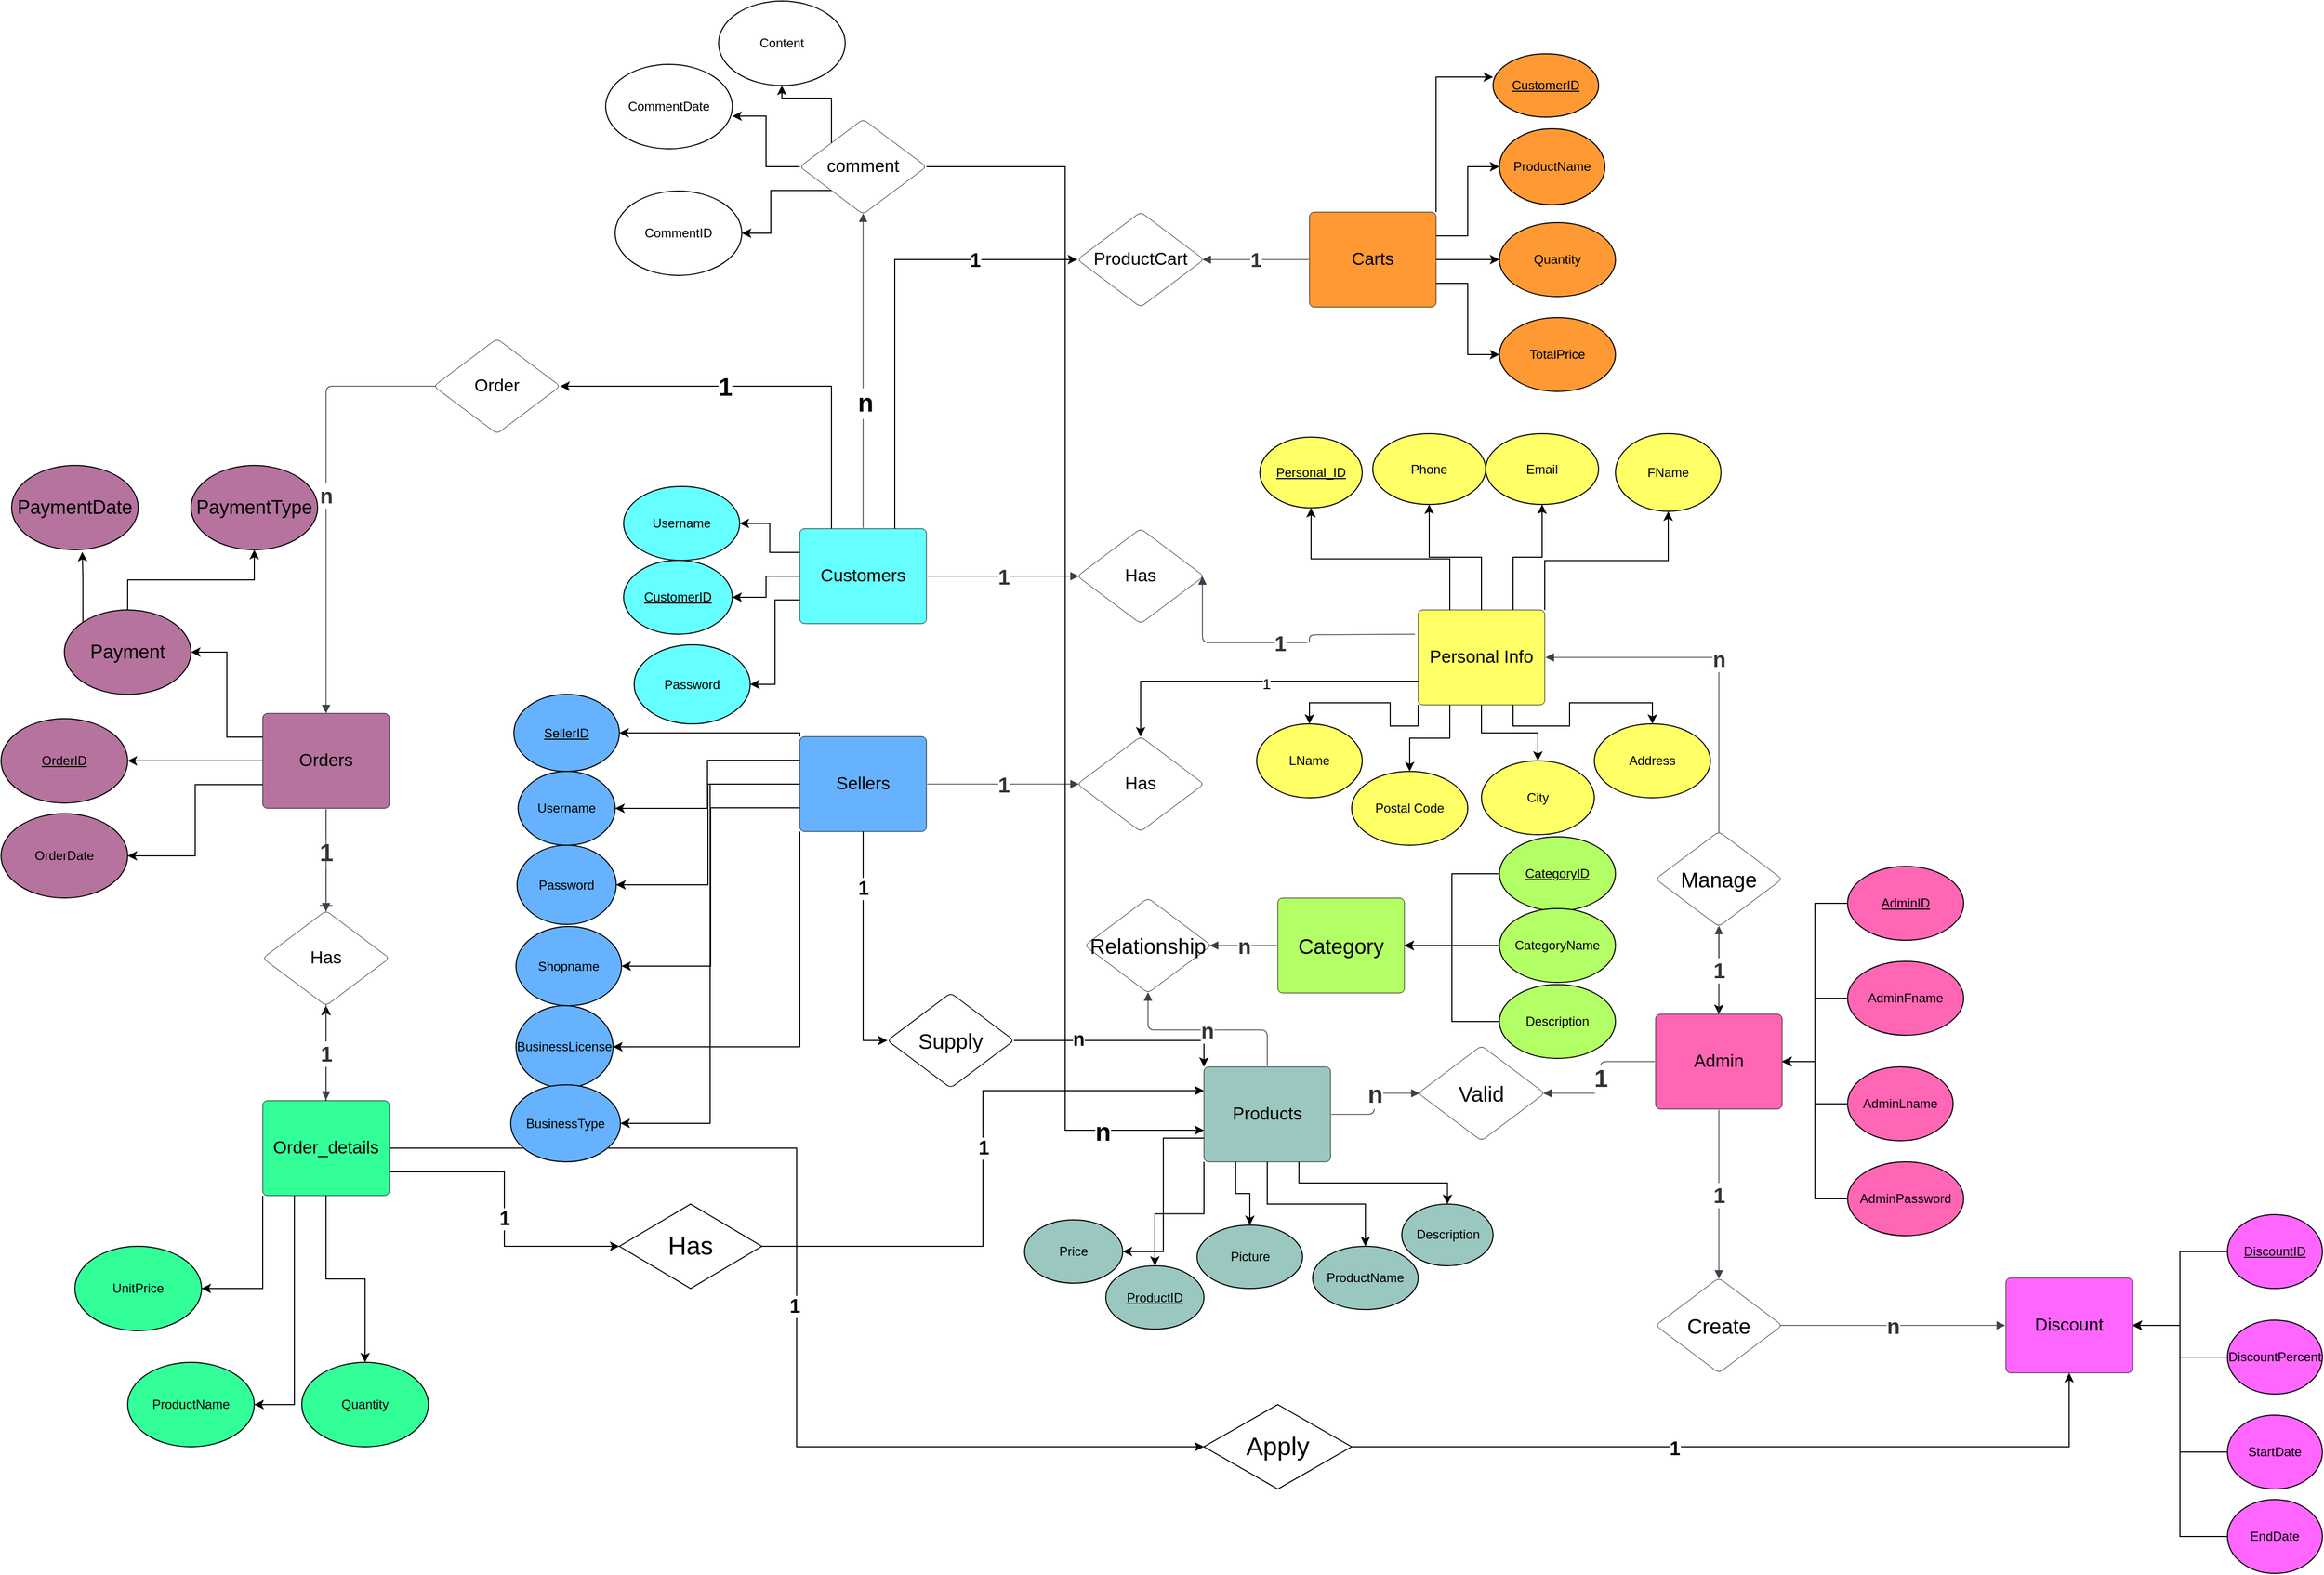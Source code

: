 <mxfile version="24.4.2" type="github">
  <diagram id="R2lEEEUBdFMjLlhIrx00" name="Page-1">
    <mxGraphModel dx="4370" dy="2972" grid="1" gridSize="10" guides="1" tooltips="1" connect="1" arrows="1" fold="1" page="1" pageScale="1" pageWidth="850" pageHeight="1100" math="0" shadow="0" extFonts="Permanent Marker^https://fonts.googleapis.com/css?family=Permanent+Marker">
      <root>
        <mxCell id="0" />
        <mxCell id="1" parent="0" />
        <mxCell id="Ew3ISGZHmtncqB4_4hlP-10" style="edgeStyle=orthogonalEdgeStyle;rounded=0;orthogonalLoop=1;jettySize=auto;html=1;exitX=0;exitY=0.25;exitDx=0;exitDy=0;entryX=1;entryY=0.5;entryDx=0;entryDy=0;fillColor=#66FFFF;" parent="1" source="eV3RhDoACjASwN6lXlzt-3" target="Ew3ISGZHmtncqB4_4hlP-4" edge="1">
          <mxGeometry relative="1" as="geometry" />
        </mxCell>
        <mxCell id="Ew3ISGZHmtncqB4_4hlP-11" style="edgeStyle=orthogonalEdgeStyle;rounded=0;orthogonalLoop=1;jettySize=auto;html=1;exitX=0;exitY=0.5;exitDx=0;exitDy=0;entryX=1;entryY=0.5;entryDx=0;entryDy=0;fillColor=#66FFFF;" parent="1" source="eV3RhDoACjASwN6lXlzt-3" target="Ew3ISGZHmtncqB4_4hlP-1" edge="1">
          <mxGeometry relative="1" as="geometry" />
        </mxCell>
        <mxCell id="Ew3ISGZHmtncqB4_4hlP-12" style="edgeStyle=orthogonalEdgeStyle;rounded=0;orthogonalLoop=1;jettySize=auto;html=1;exitX=0;exitY=0.75;exitDx=0;exitDy=0;entryX=1;entryY=0.5;entryDx=0;entryDy=0;fillColor=#66FFFF;" parent="1" source="eV3RhDoACjASwN6lXlzt-3" target="Ew3ISGZHmtncqB4_4hlP-5" edge="1">
          <mxGeometry relative="1" as="geometry" />
        </mxCell>
        <mxCell id="MG0eSca9hp437T0Xjx-o-3" style="edgeStyle=orthogonalEdgeStyle;rounded=0;orthogonalLoop=1;jettySize=auto;html=1;exitX=0.75;exitY=0;exitDx=0;exitDy=0;entryX=0;entryY=0.5;entryDx=0;entryDy=0;" edge="1" parent="1" source="eV3RhDoACjASwN6lXlzt-3" target="eV3RhDoACjASwN6lXlzt-23">
          <mxGeometry relative="1" as="geometry" />
        </mxCell>
        <mxCell id="MG0eSca9hp437T0Xjx-o-26" value="&lt;font style=&quot;font-size: 18px;&quot;&gt;&lt;b&gt;1&lt;/b&gt;&lt;/font&gt;" style="edgeLabel;html=1;align=center;verticalAlign=middle;resizable=0;points=[];" vertex="1" connectable="0" parent="MG0eSca9hp437T0Xjx-o-3">
          <mxGeometry x="0.544" y="-1" relative="1" as="geometry">
            <mxPoint as="offset" />
          </mxGeometry>
        </mxCell>
        <mxCell id="MG0eSca9hp437T0Xjx-o-37" style="edgeStyle=orthogonalEdgeStyle;rounded=0;orthogonalLoop=1;jettySize=auto;html=1;exitX=0.25;exitY=0;exitDx=0;exitDy=0;entryX=1;entryY=0.5;entryDx=0;entryDy=0;" edge="1" parent="1" source="eV3RhDoACjASwN6lXlzt-3" target="eV3RhDoACjASwN6lXlzt-30">
          <mxGeometry relative="1" as="geometry" />
        </mxCell>
        <mxCell id="MG0eSca9hp437T0Xjx-o-38" value="&lt;font style=&quot;font-size: 24px;&quot;&gt;&lt;b&gt;1&lt;/b&gt;&lt;/font&gt;" style="edgeLabel;html=1;align=center;verticalAlign=middle;resizable=0;points=[];" vertex="1" connectable="0" parent="MG0eSca9hp437T0Xjx-o-37">
          <mxGeometry x="0.204" y="1" relative="1" as="geometry">
            <mxPoint as="offset" />
          </mxGeometry>
        </mxCell>
        <mxCell id="eV3RhDoACjASwN6lXlzt-3" value="Customers" style="html=1;overflow=block;blockSpacing=1;whiteSpace=wrap;fontSize=16.7;spacing=9;rounded=1;absoluteArcSize=1;arcSize=9;strokeWidth=NaN;lucidId=O1Wx00iIs8_n;fillColor=#66FFFF;" parent="1" vertex="1">
          <mxGeometry x="-73" y="-100" width="120" height="90" as="geometry" />
        </mxCell>
        <mxCell id="oNS-cugH-SvngT2qNodD-30" style="edgeStyle=orthogonalEdgeStyle;rounded=0;orthogonalLoop=1;jettySize=auto;html=1;exitX=0;exitY=1;exitDx=0;exitDy=0;fillColor=#9AC7BF;" parent="1" source="eV3RhDoACjASwN6lXlzt-4" target="oNS-cugH-SvngT2qNodD-22" edge="1">
          <mxGeometry relative="1" as="geometry" />
        </mxCell>
        <mxCell id="oNS-cugH-SvngT2qNodD-31" style="edgeStyle=orthogonalEdgeStyle;rounded=0;orthogonalLoop=1;jettySize=auto;html=1;exitX=0.25;exitY=1;exitDx=0;exitDy=0;entryX=0.5;entryY=0;entryDx=0;entryDy=0;fillColor=#9AC7BF;" parent="1" source="eV3RhDoACjASwN6lXlzt-4" target="oNS-cugH-SvngT2qNodD-25" edge="1">
          <mxGeometry relative="1" as="geometry" />
        </mxCell>
        <mxCell id="oNS-cugH-SvngT2qNodD-33" style="edgeStyle=orthogonalEdgeStyle;rounded=0;orthogonalLoop=1;jettySize=auto;html=1;exitX=0.75;exitY=1;exitDx=0;exitDy=0;entryX=0.5;entryY=0;entryDx=0;entryDy=0;fillColor=#9AC7BF;" parent="1" source="eV3RhDoACjASwN6lXlzt-4" target="oNS-cugH-SvngT2qNodD-26" edge="1">
          <mxGeometry relative="1" as="geometry" />
        </mxCell>
        <mxCell id="oNS-cugH-SvngT2qNodD-35" style="edgeStyle=orthogonalEdgeStyle;rounded=0;orthogonalLoop=1;jettySize=auto;html=1;exitX=0.5;exitY=1;exitDx=0;exitDy=0;entryX=0.5;entryY=0;entryDx=0;entryDy=0;fillColor=#9AC7BF;" parent="1" source="eV3RhDoACjASwN6lXlzt-4" target="oNS-cugH-SvngT2qNodD-23" edge="1">
          <mxGeometry relative="1" as="geometry" />
        </mxCell>
        <mxCell id="oNS-cugH-SvngT2qNodD-38" style="edgeStyle=orthogonalEdgeStyle;rounded=0;orthogonalLoop=1;jettySize=auto;html=1;exitX=0;exitY=0.75;exitDx=0;exitDy=0;entryX=1;entryY=0.5;entryDx=0;entryDy=0;fillColor=#FFFFFF;" parent="1" source="eV3RhDoACjASwN6lXlzt-4" target="oNS-cugH-SvngT2qNodD-24" edge="1">
          <mxGeometry relative="1" as="geometry" />
        </mxCell>
        <mxCell id="eV3RhDoACjASwN6lXlzt-4" value="Products" style="html=1;overflow=block;blockSpacing=1;whiteSpace=wrap;fontSize=16.7;spacing=9;rounded=1;absoluteArcSize=1;arcSize=9;strokeWidth=NaN;lucidId=O1WxCh8SRQc-;fillColor=#9AC7BF;" parent="1" vertex="1">
          <mxGeometry x="310" y="410" width="120" height="90" as="geometry" />
        </mxCell>
        <mxCell id="sdWxecbIoMMPNqyhhqgh-22" style="edgeStyle=orthogonalEdgeStyle;rounded=0;orthogonalLoop=1;jettySize=auto;html=1;exitX=0;exitY=0.5;exitDx=0;exitDy=0;entryX=1;entryY=0.5;entryDx=0;entryDy=0;fillColor=#B5739D;" parent="1" source="eV3RhDoACjASwN6lXlzt-5" target="sdWxecbIoMMPNqyhhqgh-13" edge="1">
          <mxGeometry relative="1" as="geometry" />
        </mxCell>
        <mxCell id="MG0eSca9hp437T0Xjx-o-30" style="edgeStyle=orthogonalEdgeStyle;rounded=0;orthogonalLoop=1;jettySize=auto;html=1;exitX=0;exitY=0.25;exitDx=0;exitDy=0;entryX=1;entryY=0.5;entryDx=0;entryDy=0;" edge="1" parent="1" source="eV3RhDoACjASwN6lXlzt-5" target="MG0eSca9hp437T0Xjx-o-29">
          <mxGeometry relative="1" as="geometry" />
        </mxCell>
        <mxCell id="MG0eSca9hp437T0Xjx-o-31" style="edgeStyle=orthogonalEdgeStyle;rounded=0;orthogonalLoop=1;jettySize=auto;html=1;exitX=0;exitY=0.75;exitDx=0;exitDy=0;entryX=1;entryY=0.5;entryDx=0;entryDy=0;" edge="1" parent="1" source="eV3RhDoACjASwN6lXlzt-5" target="sdWxecbIoMMPNqyhhqgh-16">
          <mxGeometry relative="1" as="geometry" />
        </mxCell>
        <mxCell id="eV3RhDoACjASwN6lXlzt-5" value="Orders" style="html=1;overflow=block;blockSpacing=1;whiteSpace=wrap;fontSize=16.7;spacing=9;rounded=1;absoluteArcSize=1;arcSize=9;strokeWidth=NaN;lucidId=O1WxsksWZlcZ;fillColor=#B5739D;" parent="1" vertex="1">
          <mxGeometry x="-582" y="75" width="120" height="90" as="geometry" />
        </mxCell>
        <mxCell id="7wPqyoWWFyx9RwUsR-dm-4" style="edgeStyle=orthogonalEdgeStyle;rounded=0;orthogonalLoop=1;jettySize=auto;html=1;exitX=1;exitY=0.25;exitDx=0;exitDy=0;entryX=0;entryY=0.5;entryDx=0;entryDy=0;fillColor=#FF9933;" parent="1" source="eV3RhDoACjASwN6lXlzt-6" target="7wPqyoWWFyx9RwUsR-dm-1" edge="1">
          <mxGeometry relative="1" as="geometry" />
        </mxCell>
        <mxCell id="7wPqyoWWFyx9RwUsR-dm-5" style="edgeStyle=orthogonalEdgeStyle;rounded=0;orthogonalLoop=1;jettySize=auto;html=1;exitX=1;exitY=0.5;exitDx=0;exitDy=0;entryX=0;entryY=0.5;entryDx=0;entryDy=0;fillColor=#FF9933;" parent="1" source="eV3RhDoACjASwN6lXlzt-6" target="7wPqyoWWFyx9RwUsR-dm-2" edge="1">
          <mxGeometry relative="1" as="geometry" />
        </mxCell>
        <mxCell id="7wPqyoWWFyx9RwUsR-dm-6" style="edgeStyle=orthogonalEdgeStyle;rounded=0;orthogonalLoop=1;jettySize=auto;html=1;exitX=1;exitY=0.75;exitDx=0;exitDy=0;entryX=0;entryY=0.5;entryDx=0;entryDy=0;fillColor=#FF9933;" parent="1" source="eV3RhDoACjASwN6lXlzt-6" target="7wPqyoWWFyx9RwUsR-dm-3" edge="1">
          <mxGeometry relative="1" as="geometry" />
        </mxCell>
        <mxCell id="eV3RhDoACjASwN6lXlzt-6" value="Carts" style="html=1;overflow=block;blockSpacing=1;whiteSpace=wrap;fontSize=16.7;spacing=9;rounded=1;absoluteArcSize=1;arcSize=9;strokeWidth=NaN;lucidId=O1WxNh_-pPMl;fillColor=#FF9933;" parent="1" vertex="1">
          <mxGeometry x="410" y="-400" width="120" height="90" as="geometry" />
        </mxCell>
        <mxCell id="eV3RhDoACjASwN6lXlzt-7" value="Admin" style="html=1;overflow=block;blockSpacing=1;whiteSpace=wrap;fontSize=16.7;spacing=9;rounded=1;absoluteArcSize=1;arcSize=9;strokeWidth=NaN;lucidId=O1WxjDPdvXiL;fillColor=#FF66B3;" parent="1" vertex="1">
          <mxGeometry x="738" y="360" width="120" height="90" as="geometry" />
        </mxCell>
        <mxCell id="sdWxecbIoMMPNqyhhqgh-7" style="edgeStyle=orthogonalEdgeStyle;rounded=0;orthogonalLoop=1;jettySize=auto;html=1;exitX=0;exitY=0;exitDx=0;exitDy=0;entryX=1;entryY=0.5;entryDx=0;entryDy=0;fillColor=#FFFFFF;" parent="1" source="eV3RhDoACjASwN6lXlzt-8" target="sdWxecbIoMMPNqyhhqgh-1" edge="1">
          <mxGeometry relative="1" as="geometry">
            <Array as="points">
              <mxPoint x="-73" y="94" />
            </Array>
          </mxGeometry>
        </mxCell>
        <mxCell id="sdWxecbIoMMPNqyhhqgh-8" style="edgeStyle=orthogonalEdgeStyle;rounded=0;orthogonalLoop=1;jettySize=auto;html=1;exitX=0;exitY=0.25;exitDx=0;exitDy=0;entryX=1;entryY=0.5;entryDx=0;entryDy=0;fillColor=#FFFFFF;" parent="1" source="eV3RhDoACjASwN6lXlzt-8" target="sdWxecbIoMMPNqyhhqgh-2" edge="1">
          <mxGeometry relative="1" as="geometry" />
        </mxCell>
        <mxCell id="sdWxecbIoMMPNqyhhqgh-9" style="edgeStyle=orthogonalEdgeStyle;rounded=0;orthogonalLoop=1;jettySize=auto;html=1;exitX=0;exitY=0.5;exitDx=0;exitDy=0;entryX=1;entryY=0.5;entryDx=0;entryDy=0;fillColor=#FFFFFF;" parent="1" source="eV3RhDoACjASwN6lXlzt-8" target="sdWxecbIoMMPNqyhhqgh-3" edge="1">
          <mxGeometry relative="1" as="geometry" />
        </mxCell>
        <mxCell id="sdWxecbIoMMPNqyhhqgh-10" style="edgeStyle=orthogonalEdgeStyle;rounded=0;orthogonalLoop=1;jettySize=auto;html=1;exitX=0;exitY=0.75;exitDx=0;exitDy=0;entryX=1;entryY=0.5;entryDx=0;entryDy=0;fillColor=#FFFFFF;" parent="1" source="eV3RhDoACjASwN6lXlzt-8" target="sdWxecbIoMMPNqyhhqgh-4" edge="1">
          <mxGeometry relative="1" as="geometry" />
        </mxCell>
        <mxCell id="sdWxecbIoMMPNqyhhqgh-11" style="edgeStyle=orthogonalEdgeStyle;rounded=0;orthogonalLoop=1;jettySize=auto;html=1;exitX=0;exitY=1;exitDx=0;exitDy=0;entryX=1;entryY=0.5;entryDx=0;entryDy=0;fillColor=#FFFFFF;" parent="1" source="eV3RhDoACjASwN6lXlzt-8" target="sdWxecbIoMMPNqyhhqgh-5" edge="1">
          <mxGeometry relative="1" as="geometry" />
        </mxCell>
        <mxCell id="sdWxecbIoMMPNqyhhqgh-12" style="edgeStyle=orthogonalEdgeStyle;rounded=0;orthogonalLoop=1;jettySize=auto;html=1;entryX=1;entryY=0.5;entryDx=0;entryDy=0;fillColor=#FFFFFF;" parent="1" source="eV3RhDoACjASwN6lXlzt-8" target="sdWxecbIoMMPNqyhhqgh-6" edge="1">
          <mxGeometry relative="1" as="geometry" />
        </mxCell>
        <mxCell id="MG0eSca9hp437T0Xjx-o-5" style="edgeStyle=orthogonalEdgeStyle;rounded=0;orthogonalLoop=1;jettySize=auto;html=1;exitX=0.5;exitY=1;exitDx=0;exitDy=0;entryX=0;entryY=0.5;entryDx=0;entryDy=0;" edge="1" parent="1" source="eV3RhDoACjASwN6lXlzt-8" target="eV3RhDoACjASwN6lXlzt-45">
          <mxGeometry relative="1" as="geometry" />
        </mxCell>
        <mxCell id="MG0eSca9hp437T0Xjx-o-6" value="&lt;font style=&quot;font-size: 18px;&quot;&gt;&lt;b&gt;1&lt;/b&gt;&lt;/font&gt;" style="edgeLabel;html=1;align=center;verticalAlign=middle;resizable=0;points=[];" vertex="1" connectable="0" parent="MG0eSca9hp437T0Xjx-o-5">
          <mxGeometry x="-0.516" relative="1" as="geometry">
            <mxPoint as="offset" />
          </mxGeometry>
        </mxCell>
        <mxCell id="eV3RhDoACjASwN6lXlzt-8" value="Sellers" style="html=1;overflow=block;blockSpacing=1;whiteSpace=wrap;fontSize=16.7;spacing=9;rounded=1;absoluteArcSize=1;arcSize=9;strokeWidth=NaN;lucidId=O1WxEMNs407I;fillColor=#66B2FF;" parent="1" vertex="1">
          <mxGeometry x="-73" y="97" width="120" height="90" as="geometry" />
        </mxCell>
        <mxCell id="mWximblNaosc78DOpVdS-12" style="edgeStyle=orthogonalEdgeStyle;rounded=0;orthogonalLoop=1;jettySize=auto;html=1;exitX=0.5;exitY=0;exitDx=0;exitDy=0;entryX=0.5;entryY=1;entryDx=0;entryDy=0;fillColor=#FFFF66;" parent="1" source="eV3RhDoACjASwN6lXlzt-10" target="mWximblNaosc78DOpVdS-3" edge="1">
          <mxGeometry relative="1" as="geometry" />
        </mxCell>
        <mxCell id="mWximblNaosc78DOpVdS-14" style="edgeStyle=orthogonalEdgeStyle;rounded=0;orthogonalLoop=1;jettySize=auto;html=1;exitX=0.25;exitY=0;exitDx=0;exitDy=0;entryX=0.5;entryY=1;entryDx=0;entryDy=0;fillColor=#FFFF66;" parent="1" source="eV3RhDoACjASwN6lXlzt-10" target="mWximblNaosc78DOpVdS-2" edge="1">
          <mxGeometry relative="1" as="geometry" />
        </mxCell>
        <mxCell id="mWximblNaosc78DOpVdS-16" style="edgeStyle=orthogonalEdgeStyle;rounded=0;orthogonalLoop=1;jettySize=auto;html=1;exitX=0.75;exitY=0;exitDx=0;exitDy=0;entryX=0.5;entryY=1;entryDx=0;entryDy=0;fillColor=#FFFF66;" parent="1" source="eV3RhDoACjASwN6lXlzt-10" target="mWximblNaosc78DOpVdS-4" edge="1">
          <mxGeometry relative="1" as="geometry" />
        </mxCell>
        <mxCell id="mWximblNaosc78DOpVdS-17" style="edgeStyle=orthogonalEdgeStyle;rounded=0;orthogonalLoop=1;jettySize=auto;html=1;exitX=0.25;exitY=1;exitDx=0;exitDy=0;entryX=0.5;entryY=0;entryDx=0;entryDy=0;fillColor=#FFFF66;" parent="1" source="eV3RhDoACjASwN6lXlzt-10" target="mWximblNaosc78DOpVdS-6" edge="1">
          <mxGeometry relative="1" as="geometry" />
        </mxCell>
        <mxCell id="mWximblNaosc78DOpVdS-18" style="edgeStyle=orthogonalEdgeStyle;rounded=0;orthogonalLoop=1;jettySize=auto;html=1;exitX=0.5;exitY=1;exitDx=0;exitDy=0;entryX=0.5;entryY=0;entryDx=0;entryDy=0;fillColor=#FFFF66;" parent="1" source="eV3RhDoACjASwN6lXlzt-10" target="mWximblNaosc78DOpVdS-7" edge="1">
          <mxGeometry relative="1" as="geometry" />
        </mxCell>
        <mxCell id="mWximblNaosc78DOpVdS-19" style="edgeStyle=orthogonalEdgeStyle;rounded=0;orthogonalLoop=1;jettySize=auto;html=1;exitX=0.75;exitY=1;exitDx=0;exitDy=0;entryX=0.5;entryY=0;entryDx=0;entryDy=0;fillColor=#FFFF66;" parent="1" source="eV3RhDoACjASwN6lXlzt-10" target="mWximblNaosc78DOpVdS-5" edge="1">
          <mxGeometry relative="1" as="geometry" />
        </mxCell>
        <mxCell id="Ew3ISGZHmtncqB4_4hlP-8" style="edgeStyle=orthogonalEdgeStyle;rounded=0;orthogonalLoop=1;jettySize=auto;html=1;exitX=0;exitY=1;exitDx=0;exitDy=0;entryX=0.5;entryY=0;entryDx=0;entryDy=0;fillColor=#FFFF66;" parent="1" source="eV3RhDoACjASwN6lXlzt-10" target="Ew3ISGZHmtncqB4_4hlP-7" edge="1">
          <mxGeometry relative="1" as="geometry" />
        </mxCell>
        <mxCell id="Ew3ISGZHmtncqB4_4hlP-9" style="edgeStyle=orthogonalEdgeStyle;rounded=0;orthogonalLoop=1;jettySize=auto;html=1;exitX=1;exitY=0;exitDx=0;exitDy=0;entryX=0.5;entryY=1;entryDx=0;entryDy=0;fillColor=#FFFF66;" parent="1" source="eV3RhDoACjASwN6lXlzt-10" target="Ew3ISGZHmtncqB4_4hlP-6" edge="1">
          <mxGeometry relative="1" as="geometry" />
        </mxCell>
        <mxCell id="MG0eSca9hp437T0Xjx-o-1" style="edgeStyle=orthogonalEdgeStyle;rounded=0;orthogonalLoop=1;jettySize=auto;html=1;exitX=0;exitY=0.75;exitDx=0;exitDy=0;" edge="1" parent="1" source="eV3RhDoACjASwN6lXlzt-10" target="eV3RhDoACjASwN6lXlzt-20">
          <mxGeometry relative="1" as="geometry" />
        </mxCell>
        <mxCell id="MG0eSca9hp437T0Xjx-o-2" value="&lt;font style=&quot;font-size: 14px;&quot;&gt;1&lt;/font&gt;" style="edgeLabel;html=1;align=center;verticalAlign=middle;resizable=0;points=[];" vertex="1" connectable="0" parent="MG0eSca9hp437T0Xjx-o-1">
          <mxGeometry x="-0.087" y="2" relative="1" as="geometry">
            <mxPoint as="offset" />
          </mxGeometry>
        </mxCell>
        <mxCell id="eV3RhDoACjASwN6lXlzt-10" value="Personal Info" style="html=1;overflow=block;blockSpacing=1;whiteSpace=wrap;fontSize=16.7;spacing=9;rounded=1;absoluteArcSize=1;arcSize=9;strokeWidth=NaN;lucidId=O1Wxrj9NdLNg;fillColor=#FFFF66;" parent="1" vertex="1">
          <mxGeometry x="513" y="-23" width="120" height="90" as="geometry" />
        </mxCell>
        <mxCell id="eV3RhDoACjASwN6lXlzt-13" value="Discount" style="html=1;overflow=block;blockSpacing=1;whiteSpace=wrap;fontSize=16.7;spacing=9;rounded=1;absoluteArcSize=1;arcSize=9;strokeWidth=NaN;lucidId=O1WxFS6N8Owv;fillColor=#FF66FF;" parent="1" vertex="1">
          <mxGeometry x="1070" y="610" width="120" height="90" as="geometry" />
        </mxCell>
        <mxCell id="sdWxecbIoMMPNqyhhqgh-25" value="" style="edgeStyle=orthogonalEdgeStyle;rounded=0;orthogonalLoop=1;jettySize=auto;html=1;fillColor=#FFFFFF;" parent="1" source="eV3RhDoACjASwN6lXlzt-14" target="eV3RhDoACjASwN6lXlzt-33" edge="1">
          <mxGeometry relative="1" as="geometry" />
        </mxCell>
        <mxCell id="sdWxecbIoMMPNqyhhqgh-27" value="" style="edgeStyle=orthogonalEdgeStyle;rounded=0;orthogonalLoop=1;jettySize=auto;html=1;fillColor=#FFFFFF;" parent="1" source="eV3RhDoACjASwN6lXlzt-14" target="eV3RhDoACjASwN6lXlzt-33" edge="1">
          <mxGeometry relative="1" as="geometry" />
        </mxCell>
        <mxCell id="MG0eSca9hp437T0Xjx-o-8" style="edgeStyle=orthogonalEdgeStyle;rounded=0;orthogonalLoop=1;jettySize=auto;html=1;exitX=1;exitY=0.5;exitDx=0;exitDy=0;entryX=0;entryY=0.5;entryDx=0;entryDy=0;" edge="1" parent="1" source="eV3RhDoACjASwN6lXlzt-14" target="MG0eSca9hp437T0Xjx-o-7">
          <mxGeometry relative="1" as="geometry" />
        </mxCell>
        <mxCell id="MG0eSca9hp437T0Xjx-o-12" value="&lt;font style=&quot;font-size: 18px;&quot;&gt;&lt;b&gt;1&lt;/b&gt;&lt;/font&gt;" style="edgeLabel;html=1;align=center;verticalAlign=middle;resizable=0;points=[];" vertex="1" connectable="0" parent="MG0eSca9hp437T0Xjx-o-8">
          <mxGeometry x="0.016" y="-2" relative="1" as="geometry">
            <mxPoint as="offset" />
          </mxGeometry>
        </mxCell>
        <mxCell id="MG0eSca9hp437T0Xjx-o-14" style="edgeStyle=orthogonalEdgeStyle;rounded=0;orthogonalLoop=1;jettySize=auto;html=1;exitX=0;exitY=1;exitDx=0;exitDy=0;entryX=1;entryY=0.5;entryDx=0;entryDy=0;" edge="1" parent="1" source="eV3RhDoACjASwN6lXlzt-14" target="sdWxecbIoMMPNqyhhqgh-19">
          <mxGeometry relative="1" as="geometry" />
        </mxCell>
        <mxCell id="MG0eSca9hp437T0Xjx-o-15" style="edgeStyle=orthogonalEdgeStyle;rounded=0;orthogonalLoop=1;jettySize=auto;html=1;exitX=0.25;exitY=1;exitDx=0;exitDy=0;entryX=1;entryY=0.5;entryDx=0;entryDy=0;" edge="1" parent="1" source="eV3RhDoACjASwN6lXlzt-14" target="sdWxecbIoMMPNqyhhqgh-17">
          <mxGeometry relative="1" as="geometry" />
        </mxCell>
        <mxCell id="MG0eSca9hp437T0Xjx-o-16" style="edgeStyle=orthogonalEdgeStyle;rounded=0;orthogonalLoop=1;jettySize=auto;html=1;exitX=0.5;exitY=1;exitDx=0;exitDy=0;" edge="1" parent="1" source="eV3RhDoACjASwN6lXlzt-14" target="sdWxecbIoMMPNqyhhqgh-18">
          <mxGeometry relative="1" as="geometry" />
        </mxCell>
        <mxCell id="MG0eSca9hp437T0Xjx-o-18" style="edgeStyle=orthogonalEdgeStyle;rounded=0;orthogonalLoop=1;jettySize=auto;html=1;exitX=1;exitY=0.75;exitDx=0;exitDy=0;entryX=0;entryY=0.5;entryDx=0;entryDy=0;" edge="1" parent="1" source="eV3RhDoACjASwN6lXlzt-14" target="MG0eSca9hp437T0Xjx-o-17">
          <mxGeometry relative="1" as="geometry" />
        </mxCell>
        <mxCell id="MG0eSca9hp437T0Xjx-o-25" value="&lt;font style=&quot;font-size: 18px;&quot;&gt;&lt;b&gt;1&lt;/b&gt;&lt;/font&gt;" style="edgeLabel;html=1;align=center;verticalAlign=middle;resizable=0;points=[];" vertex="1" connectable="0" parent="MG0eSca9hp437T0Xjx-o-18">
          <mxGeometry x="0.06" relative="1" as="geometry">
            <mxPoint as="offset" />
          </mxGeometry>
        </mxCell>
        <mxCell id="eV3RhDoACjASwN6lXlzt-14" value="Order_details" style="html=1;overflow=block;blockSpacing=1;whiteSpace=wrap;fontSize=16.7;spacing=9;rounded=1;absoluteArcSize=1;arcSize=9;strokeWidth=NaN;lucidId=O1WxLpfn80ZY;fillColor=#33FF99;" parent="1" vertex="1">
          <mxGeometry x="-582" y="442" width="120" height="90" as="geometry" />
        </mxCell>
        <mxCell id="eV3RhDoACjASwN6lXlzt-15" value="Has" style="html=1;overflow=block;blockSpacing=1;whiteSpace=wrap;rhombus;fontSize=16.7;spacing=3.8;rounded=1;absoluteArcSize=1;arcSize=9;strokeWidth=NaN;lucidId=O1WxJ_b~yZDC;fillColor=#FFFFFF;" parent="1" vertex="1">
          <mxGeometry x="190" y="-100" width="120" height="90" as="geometry" />
        </mxCell>
        <mxCell id="eV3RhDoACjASwN6lXlzt-16" value="" style="html=1;jettySize=18;whiteSpace=wrap;fontSize=13;strokeColor=#3a414a;strokeOpacity=100;strokeWidth=0.8;rounded=1;arcSize=12;edgeStyle=orthogonalEdgeStyle;startArrow=none;endArrow=block;endFill=1;entryX=0.988;entryY=0.5;entryPerimeter=0;lucidId=O1WxjpxRYAW8;fillColor=#FFFFFF;" parent="1" target="eV3RhDoACjASwN6lXlzt-15" edge="1">
          <mxGeometry width="100" height="100" relative="1" as="geometry">
            <Array as="points" />
            <mxPoint x="510" as="sourcePoint" />
          </mxGeometry>
        </mxCell>
        <mxCell id="eV3RhDoACjASwN6lXlzt-17" value="1" style="text;html=1;resizable=0;labelBackgroundColor=default;align=center;verticalAlign=middle;fontStyle=1;fontColor=#333333;fontSize=20;fillColor=#FFFF66;" parent="eV3RhDoACjASwN6lXlzt-16" vertex="1">
          <mxGeometry relative="1" as="geometry" />
        </mxCell>
        <mxCell id="eV3RhDoACjASwN6lXlzt-18" value="" style="html=1;jettySize=18;whiteSpace=wrap;fontSize=13;strokeColor=#3a414a;strokeOpacity=100;strokeWidth=0.8;rounded=1;arcSize=12;edgeStyle=orthogonalEdgeStyle;startArrow=none;endArrow=block;endFill=1;exitX=1.006;exitY=0.5;exitPerimeter=0;entryX=0.012;entryY=0.5;entryPerimeter=0;lucidId=O1Wxjqw-CUH-;fillColor=#FFFFFF;" parent="1" source="eV3RhDoACjASwN6lXlzt-3" target="eV3RhDoACjASwN6lXlzt-15" edge="1">
          <mxGeometry width="100" height="100" relative="1" as="geometry">
            <Array as="points" />
          </mxGeometry>
        </mxCell>
        <mxCell id="eV3RhDoACjASwN6lXlzt-19" value="1" style="text;html=1;resizable=0;labelBackgroundColor=default;align=center;verticalAlign=middle;fontStyle=1;fontColor=#333333;fontSize=20;fillColor=#FFFFFF;" parent="eV3RhDoACjASwN6lXlzt-18" vertex="1">
          <mxGeometry relative="1" as="geometry" />
        </mxCell>
        <mxCell id="eV3RhDoACjASwN6lXlzt-20" value="Has" style="html=1;overflow=block;blockSpacing=1;whiteSpace=wrap;rhombus;fontSize=16.7;spacing=3.8;rounded=1;absoluteArcSize=1;arcSize=9;strokeWidth=NaN;lucidId=O1WxpV8O8To7;fillColor=#FFFFFF;" parent="1" vertex="1">
          <mxGeometry x="190" y="97" width="120" height="90" as="geometry" />
        </mxCell>
        <mxCell id="eV3RhDoACjASwN6lXlzt-21" value="" style="html=1;jettySize=18;whiteSpace=wrap;fontSize=20;fontColor=#333333;fontStyle=1;strokeColor=#3a414a;strokeOpacity=100;strokeWidth=0.8;rounded=1;arcSize=12;edgeStyle=orthogonalEdgeStyle;startArrow=block;startFill=1;endArrow=none;exitX=0.012;exitY=0.5;exitPerimeter=0;entryX=1.006;entryY=0.5;entryPerimeter=0;lucidId=O1Wx4GPd4xas;fillColor=#FFFFFF;" parent="1" source="eV3RhDoACjASwN6lXlzt-20" target="eV3RhDoACjASwN6lXlzt-8" edge="1">
          <mxGeometry width="100" height="100" relative="1" as="geometry">
            <Array as="points" />
          </mxGeometry>
        </mxCell>
        <mxCell id="eV3RhDoACjASwN6lXlzt-22" value="1" style="text;html=1;resizable=0;labelBackgroundColor=default;align=center;verticalAlign=middle;fontStyle=1;fontColor=#333333;fontSize=20;fillColor=#FFFFFF;" parent="eV3RhDoACjASwN6lXlzt-21" vertex="1">
          <mxGeometry relative="1" as="geometry" />
        </mxCell>
        <mxCell id="eV3RhDoACjASwN6lXlzt-23" value="ProductCart" style="html=1;overflow=block;blockSpacing=1;whiteSpace=wrap;rhombus;fontSize=16.7;spacing=3.8;rounded=1;absoluteArcSize=1;arcSize=9;strokeWidth=NaN;lucidId=O1WxP7Re3~5b;fillColor=#FFFFFF;" parent="1" vertex="1">
          <mxGeometry x="190" y="-400" width="120" height="90" as="geometry" />
        </mxCell>
        <mxCell id="eV3RhDoACjASwN6lXlzt-26" value="" style="html=1;jettySize=18;whiteSpace=wrap;fontSize=18.3;fontColor=#333333;fontStyle=1;strokeColor=#3a414a;strokeOpacity=100;strokeWidth=0.8;rounded=1;arcSize=12;edgeStyle=orthogonalEdgeStyle;startArrow=block;startFill=1;endArrow=none;exitX=0.988;exitY=0.5;exitPerimeter=0;entryX=-0.006;entryY=0.5;entryPerimeter=0;lucidId=O1WxR9lD-HbA;fillColor=#FFFFFF;" parent="1" source="eV3RhDoACjASwN6lXlzt-23" target="eV3RhDoACjASwN6lXlzt-6" edge="1">
          <mxGeometry width="100" height="100" relative="1" as="geometry">
            <Array as="points" />
          </mxGeometry>
        </mxCell>
        <mxCell id="eV3RhDoACjASwN6lXlzt-27" value="1" style="text;html=1;resizable=0;labelBackgroundColor=default;align=center;verticalAlign=middle;fontStyle=1;fontColor=#333333;fontSize=18.3;fillColor=#FFFFFF;" parent="eV3RhDoACjASwN6lXlzt-26" vertex="1">
          <mxGeometry relative="1" as="geometry" />
        </mxCell>
        <mxCell id="eV3RhDoACjASwN6lXlzt-30" value="Order" style="html=1;overflow=block;blockSpacing=1;whiteSpace=wrap;rhombus;fontSize=16.7;spacing=3.8;rounded=1;absoluteArcSize=1;arcSize=9;strokeWidth=NaN;lucidId=O1WxnD-HCYzU;fillColor=#FFFFFF;" parent="1" vertex="1">
          <mxGeometry x="-420" y="-280" width="120" height="90" as="geometry" />
        </mxCell>
        <mxCell id="eV3RhDoACjASwN6lXlzt-33" value="Has" style="html=1;overflow=block;blockSpacing=1;whiteSpace=wrap;rhombus;fontSize=16.7;spacing=3.8;rounded=1;absoluteArcSize=1;arcSize=9;strokeWidth=NaN;lucidId=O1WxVKZRYy1b;fillColor=#FFFFFF;" parent="1" vertex="1">
          <mxGeometry x="-582" y="262" width="120" height="90" as="geometry" />
        </mxCell>
        <mxCell id="eV3RhDoACjASwN6lXlzt-34" value="" style="html=1;jettySize=18;whiteSpace=wrap;fontSize=13;strokeColor=#3a414a;strokeOpacity=100;strokeWidth=0.8;rounded=1;arcSize=12;edgeStyle=orthogonalEdgeStyle;startArrow=none;endArrow=block;endFill=1;exitX=0.5;exitY=1.008;exitPerimeter=0;entryX=0.5;entryY=0.008;entryPerimeter=0;lucidId=O1WxKmTZLIMn;fillColor=#FFFFFF;" parent="1" source="eV3RhDoACjASwN6lXlzt-5" target="eV3RhDoACjASwN6lXlzt-33" edge="1">
          <mxGeometry width="100" height="100" relative="1" as="geometry">
            <Array as="points" />
          </mxGeometry>
        </mxCell>
        <mxCell id="eV3RhDoACjASwN6lXlzt-35" value="1" style="text;html=1;resizable=0;labelBackgroundColor=default;align=center;verticalAlign=middle;fontStyle=1;fontColor=#333333;fontSize=23.3;fillColor=#B5739D;" parent="eV3RhDoACjASwN6lXlzt-34" vertex="1">
          <mxGeometry x="-0.157" relative="1" as="geometry" />
        </mxCell>
        <mxCell id="eV3RhDoACjASwN6lXlzt-36" value="" style="html=1;jettySize=18;whiteSpace=wrap;fontSize=13;strokeColor=#3a414a;strokeOpacity=100;strokeWidth=0.8;rounded=1;arcSize=12;edgeStyle=orthogonalEdgeStyle;startArrow=none;endArrow=ERone;endSize=10;exitX=0.5;exitY=1.008;exitPerimeter=0;entryX=0.5;entryY=0.008;entryPerimeter=0;lucidId=O1Wx2KIDSCyf;fillColor=#FFFFFF;" parent="1" source="eV3RhDoACjASwN6lXlzt-5" target="eV3RhDoACjASwN6lXlzt-33" edge="1">
          <mxGeometry width="100" height="100" relative="1" as="geometry">
            <Array as="points" />
          </mxGeometry>
        </mxCell>
        <mxCell id="MG0eSca9hp437T0Xjx-o-42" style="edgeStyle=orthogonalEdgeStyle;rounded=0;orthogonalLoop=1;jettySize=auto;html=1;exitX=0;exitY=0;exitDx=0;exitDy=0;entryX=0.5;entryY=1;entryDx=0;entryDy=0;" edge="1" parent="1" source="eV3RhDoACjASwN6lXlzt-37" target="MG0eSca9hp437T0Xjx-o-40">
          <mxGeometry relative="1" as="geometry" />
        </mxCell>
        <mxCell id="MG0eSca9hp437T0Xjx-o-44" style="edgeStyle=orthogonalEdgeStyle;rounded=0;orthogonalLoop=1;jettySize=auto;html=1;exitX=0;exitY=1;exitDx=0;exitDy=0;entryX=1;entryY=0.5;entryDx=0;entryDy=0;" edge="1" parent="1" source="eV3RhDoACjASwN6lXlzt-37" target="MG0eSca9hp437T0Xjx-o-41">
          <mxGeometry relative="1" as="geometry" />
        </mxCell>
        <mxCell id="eV3RhDoACjASwN6lXlzt-37" value="comment" style="html=1;overflow=block;blockSpacing=1;whiteSpace=wrap;rhombus;fontSize=16.7;spacing=3.8;rounded=1;absoluteArcSize=1;arcSize=9;strokeWidth=NaN;lucidId=O1WxYz_HGPvT;fillColor=#FFFFFF;" parent="1" vertex="1">
          <mxGeometry x="-73" y="-488" width="120" height="90" as="geometry" />
        </mxCell>
        <mxCell id="eV3RhDoACjASwN6lXlzt-38" value="" style="html=1;jettySize=18;whiteSpace=wrap;fontSize=13;strokeColor=#3a414a;strokeOpacity=100;strokeWidth=0.8;rounded=1;arcSize=12;edgeStyle=orthogonalEdgeStyle;startArrow=none;endArrow=block;endFill=1;exitX=0.5;exitY=-0.008;exitPerimeter=0;entryX=0.5;entryY=0.992;entryPerimeter=0;lucidId=O1Wx31T4gvih;fillColor=#FFFFFF;" parent="1" source="eV3RhDoACjASwN6lXlzt-3" target="eV3RhDoACjASwN6lXlzt-37" edge="1">
          <mxGeometry width="100" height="100" relative="1" as="geometry">
            <Array as="points" />
          </mxGeometry>
        </mxCell>
        <mxCell id="MG0eSca9hp437T0Xjx-o-46" value="&lt;font style=&quot;font-size: 24px;&quot;&gt;&lt;b&gt;n&lt;/b&gt;&lt;/font&gt;" style="edgeLabel;html=1;align=center;verticalAlign=middle;resizable=0;points=[];" vertex="1" connectable="0" parent="eV3RhDoACjASwN6lXlzt-38">
          <mxGeometry x="-0.2" y="-2" relative="1" as="geometry">
            <mxPoint as="offset" />
          </mxGeometry>
        </mxCell>
        <mxCell id="eV3RhDoACjASwN6lXlzt-42" value="Valid" style="html=1;overflow=block;blockSpacing=1;whiteSpace=wrap;rhombus;fontSize=20;spacing=3.8;rounded=1;absoluteArcSize=1;arcSize=9;strokeWidth=NaN;lucidId=O1WxSDfNICZ2;fillColor=#FFFFFF;" parent="1" vertex="1">
          <mxGeometry x="513" y="390" width="120" height="90" as="geometry" />
        </mxCell>
        <mxCell id="eV3RhDoACjASwN6lXlzt-43" value="" style="html=1;jettySize=18;whiteSpace=wrap;fontSize=13;strokeColor=#3a414a;strokeOpacity=100;strokeWidth=0.8;rounded=1;arcSize=12;edgeStyle=orthogonalEdgeStyle;startArrow=none;endArrow=block;endFill=1;exitX=-0.006;exitY=0.5;exitPerimeter=0;entryX=0.988;entryY=0.5;entryPerimeter=0;lucidId=O1WxshTrxIyv;fillColor=#FFFFFF;" parent="1" source="eV3RhDoACjASwN6lXlzt-7" target="eV3RhDoACjASwN6lXlzt-42" edge="1">
          <mxGeometry width="100" height="100" relative="1" as="geometry">
            <Array as="points" />
          </mxGeometry>
        </mxCell>
        <mxCell id="eV3RhDoACjASwN6lXlzt-44" value="1" style="text;html=1;resizable=0;labelBackgroundColor=default;align=center;verticalAlign=middle;fontStyle=1;fontColor=#333333;fontSize=23.3;fillColor=#FFFFFF;" parent="eV3RhDoACjASwN6lXlzt-43" vertex="1">
          <mxGeometry relative="1" as="geometry" />
        </mxCell>
        <mxCell id="MG0eSca9hp437T0Xjx-o-10" style="edgeStyle=orthogonalEdgeStyle;rounded=0;orthogonalLoop=1;jettySize=auto;html=1;exitX=1;exitY=0.5;exitDx=0;exitDy=0;entryX=0;entryY=0;entryDx=0;entryDy=0;" edge="1" parent="1" source="eV3RhDoACjASwN6lXlzt-45" target="eV3RhDoACjASwN6lXlzt-4">
          <mxGeometry relative="1" as="geometry" />
        </mxCell>
        <mxCell id="MG0eSca9hp437T0Xjx-o-11" value="&lt;font style=&quot;font-size: 18px;&quot;&gt;&lt;b&gt;n&lt;/b&gt;&lt;/font&gt;" style="edgeLabel;html=1;align=center;verticalAlign=middle;resizable=0;points=[];" vertex="1" connectable="0" parent="MG0eSca9hp437T0Xjx-o-10">
          <mxGeometry x="-0.34" y="2" relative="1" as="geometry">
            <mxPoint x="-7" y="1" as="offset" />
          </mxGeometry>
        </mxCell>
        <mxCell id="eV3RhDoACjASwN6lXlzt-45" value="Supply" style="html=1;overflow=block;blockSpacing=1;whiteSpace=wrap;rhombus;fontSize=20;spacing=3.8;rounded=1;absoluteArcSize=1;arcSize=9;strokeWidth=0.8;lucidId=O1WxcLbN-MQm;fillColor=#FFFFFF;" parent="1" vertex="1">
          <mxGeometry x="10" y="340" width="120" height="90" as="geometry" />
        </mxCell>
        <mxCell id="eV3RhDoACjASwN6lXlzt-47" value="" style="html=1;jettySize=18;whiteSpace=wrap;fontSize=13;strokeColor=#3a414a;strokeOpacity=100;strokeWidth=0.8;rounded=1;arcSize=12;edgeStyle=orthogonalEdgeStyle;startArrow=block;startFill=1;endArrow=none;exitX=0.012;exitY=0.5;exitPerimeter=0;entryX=1.006;entryY=0.5;entryPerimeter=0;lucidId=O1WxI~09TUfG;fillColor=#FFFFFF;" parent="1" source="eV3RhDoACjASwN6lXlzt-42" target="eV3RhDoACjASwN6lXlzt-4" edge="1">
          <mxGeometry width="100" height="100" relative="1" as="geometry">
            <Array as="points" />
          </mxGeometry>
        </mxCell>
        <mxCell id="eV3RhDoACjASwN6lXlzt-48" value="n" style="text;html=1;resizable=0;labelBackgroundColor=default;align=center;verticalAlign=middle;fontStyle=1;fontColor=#333333;fontSize=23.3;fillColor=#FFFFFF;" parent="eV3RhDoACjASwN6lXlzt-47" vertex="1">
          <mxGeometry x="-0.157" relative="1" as="geometry" />
        </mxCell>
        <mxCell id="eV3RhDoACjASwN6lXlzt-57" value="Create" style="html=1;overflow=block;blockSpacing=1;whiteSpace=wrap;rhombus;fontSize=20;spacing=3.8;rounded=1;absoluteArcSize=1;arcSize=9;strokeWidth=NaN;lucidId=O1WxJ-2_Sfa7;fillColor=#FFFFFF;" parent="1" vertex="1">
          <mxGeometry x="738" y="610" width="120" height="90" as="geometry" />
        </mxCell>
        <mxCell id="eV3RhDoACjASwN6lXlzt-58" value="" style="html=1;jettySize=18;whiteSpace=wrap;fontSize=13;strokeColor=#3a414a;strokeOpacity=100;strokeWidth=0.8;rounded=1;arcSize=12;edgeStyle=orthogonalEdgeStyle;startArrow=none;endArrow=block;endFill=1;exitX=0.5;exitY=1.008;exitPerimeter=0;entryX=0.5;entryY=0.008;entryPerimeter=0;lucidId=O1WxEvLCkySi;fillColor=#FFFFFF;" parent="1" source="eV3RhDoACjASwN6lXlzt-7" target="eV3RhDoACjASwN6lXlzt-57" edge="1">
          <mxGeometry width="100" height="100" relative="1" as="geometry">
            <Array as="points" />
          </mxGeometry>
        </mxCell>
        <mxCell id="eV3RhDoACjASwN6lXlzt-59" value="1" style="text;html=1;resizable=0;labelBackgroundColor=default;align=center;verticalAlign=middle;fontStyle=1;fontColor=#333333;fontSize=20;fillColor=#FF66B3;" parent="eV3RhDoACjASwN6lXlzt-58" vertex="1">
          <mxGeometry relative="1" as="geometry" />
        </mxCell>
        <mxCell id="eV3RhDoACjASwN6lXlzt-60" value="" style="html=1;jettySize=18;whiteSpace=wrap;fontSize=20;fontColor=#333333;fontStyle=1;strokeColor=#3a414a;strokeOpacity=100;strokeWidth=0.8;rounded=1;arcSize=12;edgeStyle=orthogonalEdgeStyle;startArrow=none;endArrow=block;endFill=1;exitX=0.988;exitY=0.5;exitPerimeter=0;entryX=-0.006;entryY=0.5;entryPerimeter=0;lucidId=O1WxHVQ4RqAG;fillColor=#FFFFFF;" parent="1" source="eV3RhDoACjASwN6lXlzt-57" target="eV3RhDoACjASwN6lXlzt-13" edge="1">
          <mxGeometry width="100" height="100" relative="1" as="geometry">
            <Array as="points" />
          </mxGeometry>
        </mxCell>
        <mxCell id="eV3RhDoACjASwN6lXlzt-61" value="n" style="text;html=1;resizable=0;labelBackgroundColor=default;align=center;verticalAlign=middle;fontStyle=1;fontColor=#333333;fontSize=20;fillColor=#FFFFFF;" parent="eV3RhDoACjASwN6lXlzt-60" vertex="1">
          <mxGeometry relative="1" as="geometry" />
        </mxCell>
        <mxCell id="eV3RhDoACjASwN6lXlzt-62" value="Category" style="html=1;overflow=block;blockSpacing=1;whiteSpace=wrap;fontSize=20;spacing=9;rounded=1;absoluteArcSize=1;arcSize=9;strokeWidth=NaN;lucidId=O1WxHwZG4rg.;fillColor=#B3FF66;" parent="1" vertex="1">
          <mxGeometry x="380" y="250" width="120" height="90" as="geometry" />
        </mxCell>
        <mxCell id="eV3RhDoACjASwN6lXlzt-63" value="Relationship" style="html=1;overflow=block;blockSpacing=1;whiteSpace=wrap;rhombus;fontSize=20;spacing=3.8;rounded=1;absoluteArcSize=1;arcSize=9;strokeWidth=NaN;lucidId=O1WxJEPIkRsW;fillColor=#FFFFFF;" parent="1" vertex="1">
          <mxGeometry x="197" y="250" width="120" height="90" as="geometry" />
        </mxCell>
        <mxCell id="eV3RhDoACjASwN6lXlzt-64" value="" style="html=1;jettySize=18;whiteSpace=wrap;fontSize=13;strokeColor=#3a414a;strokeOpacity=100;strokeWidth=0.8;rounded=1;arcSize=12;edgeStyle=orthogonalEdgeStyle;startArrow=none;endArrow=block;endFill=1;exitX=0.5;exitY=-0.008;exitPerimeter=0;entryX=0.5;entryY=0.992;entryPerimeter=0;lucidId=O1WxW_vguotD;fillColor=#FFFFFF;" parent="1" source="eV3RhDoACjASwN6lXlzt-4" target="eV3RhDoACjASwN6lXlzt-63" edge="1">
          <mxGeometry width="100" height="100" relative="1" as="geometry">
            <Array as="points" />
          </mxGeometry>
        </mxCell>
        <mxCell id="eV3RhDoACjASwN6lXlzt-65" value="n" style="text;html=1;resizable=0;labelBackgroundColor=default;align=center;verticalAlign=middle;fontStyle=1;fontColor=#333333;fontSize=20;fillColor=#FFFFFF;" parent="eV3RhDoACjASwN6lXlzt-64" vertex="1">
          <mxGeometry relative="1" as="geometry" />
        </mxCell>
        <mxCell id="eV3RhDoACjASwN6lXlzt-66" value="" style="html=1;jettySize=18;whiteSpace=wrap;fontSize=20;fontColor=#333333;fontStyle=1;strokeColor=#3a414a;strokeOpacity=100;strokeWidth=0.8;rounded=1;arcSize=12;edgeStyle=orthogonalEdgeStyle;startArrow=block;startFill=1;endArrow=none;exitX=0.988;exitY=0.5;exitPerimeter=0;entryX=-0.006;entryY=0.5;entryPerimeter=0;lucidId=O1WxGW5JKwz9;fillColor=#FFFFFF;" parent="1" source="eV3RhDoACjASwN6lXlzt-63" target="eV3RhDoACjASwN6lXlzt-62" edge="1">
          <mxGeometry width="100" height="100" relative="1" as="geometry">
            <Array as="points" />
          </mxGeometry>
        </mxCell>
        <mxCell id="eV3RhDoACjASwN6lXlzt-67" value="n" style="text;html=1;resizable=0;labelBackgroundColor=default;align=center;verticalAlign=middle;fontStyle=1;fontColor=#333333;fontSize=20;fillColor=#FFFFFF;" parent="eV3RhDoACjASwN6lXlzt-66" vertex="1">
          <mxGeometry relative="1" as="geometry" />
        </mxCell>
        <mxCell id="eV3RhDoACjASwN6lXlzt-69" value="" style="html=1;jettySize=18;whiteSpace=wrap;fontSize=20;fontColor=#333333;fontStyle=1;strokeColor=#3a414a;strokeOpacity=100;strokeWidth=0.8;rounded=1;arcSize=12;edgeStyle=orthogonalEdgeStyle;startArrow=none;endArrow=block;endFill=1;exitX=0.012;exitY=0.5;exitPerimeter=0;entryX=0.5;entryY=0;lucidId=O1WxDj_mNzJ9;fillColor=#FFFFFF;entryDx=0;entryDy=0;" parent="1" source="eV3RhDoACjASwN6lXlzt-30" target="eV3RhDoACjASwN6lXlzt-5" edge="1">
          <mxGeometry width="100" height="100" relative="1" as="geometry">
            <Array as="points" />
            <mxPoint x="-461.28" y="-248" as="targetPoint" />
          </mxGeometry>
        </mxCell>
        <mxCell id="eV3RhDoACjASwN6lXlzt-70" value="n" style="text;html=1;resizable=0;labelBackgroundColor=default;align=center;verticalAlign=middle;fontStyle=1;fontColor=#333333;fontSize=20;fillColor=#FFFFFF;" parent="eV3RhDoACjASwN6lXlzt-69" vertex="1">
          <mxGeometry relative="1" as="geometry" />
        </mxCell>
        <mxCell id="eV3RhDoACjASwN6lXlzt-75" value="" style="html=1;jettySize=18;whiteSpace=wrap;fontSize=20;fontColor=#333333;fontStyle=1;strokeColor=#3a414a;strokeOpacity=100;strokeWidth=0.8;rounded=1;arcSize=12;edgeStyle=orthogonalEdgeStyle;startArrow=none;endArrow=block;endFill=1;exitX=0.5;exitY=0.992;exitPerimeter=0;entryX=0.5;entryY=-0.008;entryPerimeter=0;lucidId=O1Wx_OtE5H0Z;fillColor=#FFFFFF;" parent="1" source="eV3RhDoACjASwN6lXlzt-33" target="eV3RhDoACjASwN6lXlzt-14" edge="1">
          <mxGeometry width="100" height="100" relative="1" as="geometry">
            <Array as="points" />
          </mxGeometry>
        </mxCell>
        <mxCell id="eV3RhDoACjASwN6lXlzt-76" value="1" style="text;html=1;resizable=0;labelBackgroundColor=default;align=center;verticalAlign=middle;fontStyle=1;fontColor=#333333;fontSize=20;fillColor=#FFFFFF;" parent="eV3RhDoACjASwN6lXlzt-75" vertex="1">
          <mxGeometry relative="1" as="geometry" />
        </mxCell>
        <mxCell id="WvZ_r-O3yaMu9ILPuDDe-4" value="" style="edgeStyle=orthogonalEdgeStyle;rounded=0;orthogonalLoop=1;jettySize=auto;html=1;" parent="1" source="eV3RhDoACjASwN6lXlzt-77" target="eV3RhDoACjASwN6lXlzt-7" edge="1">
          <mxGeometry relative="1" as="geometry" />
        </mxCell>
        <mxCell id="eV3RhDoACjASwN6lXlzt-77" value="Manage" style="html=1;overflow=block;blockSpacing=1;whiteSpace=wrap;rhombus;fontSize=20;spacing=3.8;rounded=1;absoluteArcSize=1;arcSize=9;strokeWidth=NaN;lucidId=O1Wxqq~Go_gM;fillColor=#FFFFFF;" parent="1" vertex="1">
          <mxGeometry x="738" y="187" width="120" height="90" as="geometry" />
        </mxCell>
        <mxCell id="eV3RhDoACjASwN6lXlzt-78" value="" style="html=1;jettySize=18;whiteSpace=wrap;fontSize=13;strokeColor=#3a414a;strokeOpacity=100;strokeWidth=0.8;rounded=1;arcSize=12;edgeStyle=orthogonalEdgeStyle;startArrow=none;endArrow=block;endFill=1;exitX=0.5;exitY=-0.008;exitPerimeter=0;entryX=0.5;entryY=0.992;entryPerimeter=0;lucidId=O1WxbdJOIGqL;fillColor=#FF66B3;" parent="1" source="eV3RhDoACjASwN6lXlzt-7" target="eV3RhDoACjASwN6lXlzt-77" edge="1">
          <mxGeometry width="100" height="100" relative="1" as="geometry">
            <Array as="points" />
          </mxGeometry>
        </mxCell>
        <mxCell id="eV3RhDoACjASwN6lXlzt-79" value="1" style="text;html=1;resizable=0;labelBackgroundColor=default;align=center;verticalAlign=middle;fontStyle=1;fontColor=#333333;fontSize=20;fillColor=#FF66B3;" parent="eV3RhDoACjASwN6lXlzt-78" vertex="1">
          <mxGeometry relative="1" as="geometry" />
        </mxCell>
        <mxCell id="eV3RhDoACjASwN6lXlzt-80" value="" style="html=1;jettySize=18;whiteSpace=wrap;fontSize=20;fontColor=#333333;fontStyle=1;strokeColor=#3a414a;strokeOpacity=100;strokeWidth=0.8;rounded=1;arcSize=12;edgeStyle=orthogonalEdgeStyle;startArrow=none;endArrow=block;endFill=1;exitX=0.5;exitY=0.008;exitPerimeter=0;entryX=1.006;entryY=0.5;entryPerimeter=0;lucidId=O1WxU7YOaWLU;fillColor=#FFFFFF;" parent="1" source="eV3RhDoACjASwN6lXlzt-77" target="eV3RhDoACjASwN6lXlzt-10" edge="1">
          <mxGeometry width="100" height="100" relative="1" as="geometry">
            <Array as="points" />
          </mxGeometry>
        </mxCell>
        <mxCell id="eV3RhDoACjASwN6lXlzt-81" value="n" style="text;html=1;resizable=0;labelBackgroundColor=default;align=center;verticalAlign=middle;fontStyle=1;fontColor=#333333;fontSize=20;fillColor=#FFFF66;" parent="eV3RhDoACjASwN6lXlzt-80" vertex="1">
          <mxGeometry relative="1" as="geometry" />
        </mxCell>
        <mxCell id="HMNSScPT_RX_UITbaOxH-14" style="edgeStyle=orthogonalEdgeStyle;rounded=0;orthogonalLoop=1;jettySize=auto;html=1;exitX=0;exitY=0.5;exitDx=0;exitDy=0;entryX=1;entryY=0.5;entryDx=0;entryDy=0;fillColor=#FF66B3;" parent="1" source="eV3RhDoACjASwN6lXlzt-89" target="eV3RhDoACjASwN6lXlzt-7" edge="1">
          <mxGeometry relative="1" as="geometry" />
        </mxCell>
        <mxCell id="HMNSScPT_RX_UITbaOxH-12" value="" style="edgeStyle=orthogonalEdgeStyle;rounded=0;orthogonalLoop=1;jettySize=auto;html=1;fillColor=#FF66B3;" parent="1" source="eV3RhDoACjASwN6lXlzt-90" target="eV3RhDoACjASwN6lXlzt-7" edge="1">
          <mxGeometry relative="1" as="geometry" />
        </mxCell>
        <mxCell id="eV3RhDoACjASwN6lXlzt-90" value="AdminFname" style="ellipse;whiteSpace=wrap;html=1;fillColor=#FF66B3;" parent="1" vertex="1">
          <mxGeometry x="920" y="310" width="110" height="70" as="geometry" />
        </mxCell>
        <mxCell id="HMNSScPT_RX_UITbaOxH-10" value="" style="edgeStyle=orthogonalEdgeStyle;rounded=0;orthogonalLoop=1;jettySize=auto;html=1;fillColor=#FF66B3;" parent="1" source="eV3RhDoACjASwN6lXlzt-91" target="eV3RhDoACjASwN6lXlzt-7" edge="1">
          <mxGeometry relative="1" as="geometry" />
        </mxCell>
        <mxCell id="eV3RhDoACjASwN6lXlzt-91" value="AdminLname" style="ellipse;whiteSpace=wrap;html=1;fillColor=#FF66B3;" parent="1" vertex="1">
          <mxGeometry x="920" y="410" width="100" height="70" as="geometry" />
        </mxCell>
        <mxCell id="HMNSScPT_RX_UITbaOxH-13" style="edgeStyle=orthogonalEdgeStyle;rounded=0;orthogonalLoop=1;jettySize=auto;html=1;entryX=1;entryY=0.5;entryDx=0;entryDy=0;fillColor=#FF66B3;" parent="1" source="eV3RhDoACjASwN6lXlzt-92" target="eV3RhDoACjASwN6lXlzt-7" edge="1">
          <mxGeometry relative="1" as="geometry" />
        </mxCell>
        <mxCell id="eV3RhDoACjASwN6lXlzt-92" value="AdminPassword" style="ellipse;whiteSpace=wrap;html=1;fillColor=#FF66B3;" parent="1" vertex="1">
          <mxGeometry x="920" y="500" width="110" height="70" as="geometry" />
        </mxCell>
        <mxCell id="mWximblNaosc78DOpVdS-2" value="&lt;u&gt;Personal_ID&lt;/u&gt;" style="ellipse;whiteSpace=wrap;html=1;fillColor=#FFFF66;" parent="1" vertex="1">
          <mxGeometry x="363" y="-186.75" width="97" height="67" as="geometry" />
        </mxCell>
        <mxCell id="mWximblNaosc78DOpVdS-3" value="Phone" style="ellipse;whiteSpace=wrap;html=1;fillColor=#FFFF66;" parent="1" vertex="1">
          <mxGeometry x="470" y="-190" width="107" height="67" as="geometry" />
        </mxCell>
        <mxCell id="mWximblNaosc78DOpVdS-4" value="Email" style="ellipse;whiteSpace=wrap;html=1;fillColor=#FFFF66;" parent="1" vertex="1">
          <mxGeometry x="577" y="-190" width="107" height="67" as="geometry" />
        </mxCell>
        <mxCell id="mWximblNaosc78DOpVdS-5" value="Address" style="ellipse;whiteSpace=wrap;html=1;fillColor=#FFFF66;" parent="1" vertex="1">
          <mxGeometry x="680" y="85" width="110" height="70" as="geometry" />
        </mxCell>
        <mxCell id="mWximblNaosc78DOpVdS-6" value="Postal Code" style="ellipse;whiteSpace=wrap;html=1;fillColor=#FFFF66;" parent="1" vertex="1">
          <mxGeometry x="450" y="130" width="110" height="70" as="geometry" />
        </mxCell>
        <mxCell id="mWximblNaosc78DOpVdS-7" value="City" style="ellipse;whiteSpace=wrap;html=1;fillColor=#FFFF66;" parent="1" vertex="1">
          <mxGeometry x="573" y="120" width="107" height="70" as="geometry" />
        </mxCell>
        <mxCell id="7wPqyoWWFyx9RwUsR-dm-1" value="ProductName" style="ellipse;whiteSpace=wrap;html=1;fillColor=#FF9933;" parent="1" vertex="1">
          <mxGeometry x="590" y="-479" width="100" height="72" as="geometry" />
        </mxCell>
        <mxCell id="7wPqyoWWFyx9RwUsR-dm-2" value="Quantity" style="ellipse;whiteSpace=wrap;html=1;fillColor=#FF9933;" parent="1" vertex="1">
          <mxGeometry x="590" y="-390" width="110" height="70" as="geometry" />
        </mxCell>
        <mxCell id="7wPqyoWWFyx9RwUsR-dm-3" value="TotalPrice" style="ellipse;whiteSpace=wrap;html=1;fillColor=#FF9933;" parent="1" vertex="1">
          <mxGeometry x="590" y="-300" width="110" height="70" as="geometry" />
        </mxCell>
        <mxCell id="G_s4Kn6PdvYfsL-4GnpG-14" style="edgeStyle=orthogonalEdgeStyle;rounded=0;orthogonalLoop=1;jettySize=auto;html=1;exitX=0;exitY=0.5;exitDx=0;exitDy=0;entryX=1;entryY=0.5;entryDx=0;entryDy=0;fillColor=#FF66FF;" parent="1" source="G_s4Kn6PdvYfsL-4GnpG-1" target="eV3RhDoACjASwN6lXlzt-13" edge="1">
          <mxGeometry relative="1" as="geometry" />
        </mxCell>
        <mxCell id="G_s4Kn6PdvYfsL-4GnpG-1" value="&lt;u&gt;DiscountID&lt;/u&gt;" style="ellipse;whiteSpace=wrap;html=1;fillColor=#FF66FF;" parent="1" vertex="1">
          <mxGeometry x="1280" y="550" width="90" height="70" as="geometry" />
        </mxCell>
        <mxCell id="G_s4Kn6PdvYfsL-4GnpG-10" value="" style="edgeStyle=orthogonalEdgeStyle;rounded=0;orthogonalLoop=1;jettySize=auto;html=1;fillColor=#FF66FF;" parent="1" source="G_s4Kn6PdvYfsL-4GnpG-6" target="eV3RhDoACjASwN6lXlzt-13" edge="1">
          <mxGeometry relative="1" as="geometry" />
        </mxCell>
        <mxCell id="G_s4Kn6PdvYfsL-4GnpG-6" value="DiscountPercent" style="ellipse;whiteSpace=wrap;html=1;fillColor=#FF66FF;" parent="1" vertex="1">
          <mxGeometry x="1280" y="650" width="90" height="70" as="geometry" />
        </mxCell>
        <mxCell id="G_s4Kn6PdvYfsL-4GnpG-13" style="edgeStyle=orthogonalEdgeStyle;rounded=0;orthogonalLoop=1;jettySize=auto;html=1;exitX=0;exitY=0.5;exitDx=0;exitDy=0;entryX=1;entryY=0.5;entryDx=0;entryDy=0;fillColor=#FF66FF;" parent="1" source="G_s4Kn6PdvYfsL-4GnpG-7" target="eV3RhDoACjASwN6lXlzt-13" edge="1">
          <mxGeometry relative="1" as="geometry" />
        </mxCell>
        <mxCell id="G_s4Kn6PdvYfsL-4GnpG-7" value="StartDate" style="ellipse;whiteSpace=wrap;html=1;fillColor=#FF66FF;" parent="1" vertex="1">
          <mxGeometry x="1280" y="740" width="90" height="70" as="geometry" />
        </mxCell>
        <mxCell id="G_s4Kn6PdvYfsL-4GnpG-12" style="edgeStyle=orthogonalEdgeStyle;rounded=0;orthogonalLoop=1;jettySize=auto;html=1;exitX=0;exitY=0.5;exitDx=0;exitDy=0;entryX=1;entryY=0.5;entryDx=0;entryDy=0;fillColor=#FF66FF;" parent="1" source="G_s4Kn6PdvYfsL-4GnpG-8" target="eV3RhDoACjASwN6lXlzt-13" edge="1">
          <mxGeometry relative="1" as="geometry" />
        </mxCell>
        <mxCell id="G_s4Kn6PdvYfsL-4GnpG-8" value="EndDate" style="ellipse;whiteSpace=wrap;html=1;fillColor=#FF66FF;" parent="1" vertex="1">
          <mxGeometry x="1280" y="820" width="90" height="70" as="geometry" />
        </mxCell>
        <mxCell id="Ew3ISGZHmtncqB4_4hlP-1" value="&lt;u&gt;CustomerID&lt;/u&gt;" style="ellipse;whiteSpace=wrap;html=1;fillColor=#66FFFF;" parent="1" vertex="1">
          <mxGeometry x="-240" y="-70" width="103" height="70" as="geometry" />
        </mxCell>
        <mxCell id="Ew3ISGZHmtncqB4_4hlP-4" value="Username" style="ellipse;whiteSpace=wrap;html=1;fillColor=#66FFFF;" parent="1" vertex="1">
          <mxGeometry x="-240" y="-140" width="110" height="70" as="geometry" />
        </mxCell>
        <mxCell id="Ew3ISGZHmtncqB4_4hlP-5" value="Password" style="ellipse;whiteSpace=wrap;html=1;fillColor=#66FFFF;" parent="1" vertex="1">
          <mxGeometry x="-230" y="10" width="110" height="75" as="geometry" />
        </mxCell>
        <mxCell id="Ew3ISGZHmtncqB4_4hlP-6" value="FName" style="ellipse;whiteSpace=wrap;html=1;fillColor=#FFFF66;" parent="1" vertex="1">
          <mxGeometry x="700" y="-190" width="100" height="73.5" as="geometry" />
        </mxCell>
        <mxCell id="Ew3ISGZHmtncqB4_4hlP-7" value="LName" style="ellipse;whiteSpace=wrap;html=1;fillColor=#FFFF66;" parent="1" vertex="1">
          <mxGeometry x="360" y="85" width="100" height="70" as="geometry" />
        </mxCell>
        <mxCell id="sdWxecbIoMMPNqyhhqgh-1" value="&lt;u&gt;SellerID&lt;/u&gt;" style="ellipse;whiteSpace=wrap;html=1;fillColor=#66B2FF;" parent="1" vertex="1">
          <mxGeometry x="-344" y="57" width="100" height="73" as="geometry" />
        </mxCell>
        <mxCell id="sdWxecbIoMMPNqyhhqgh-2" value="Username" style="ellipse;whiteSpace=wrap;html=1;fillColor=#66B2FF;" parent="1" vertex="1">
          <mxGeometry x="-340" y="130" width="92" height="70" as="geometry" />
        </mxCell>
        <mxCell id="sdWxecbIoMMPNqyhhqgh-3" value="Password" style="ellipse;whiteSpace=wrap;html=1;fillColor=#66B2FF;" parent="1" vertex="1">
          <mxGeometry x="-341" y="200" width="94" height="75" as="geometry" />
        </mxCell>
        <mxCell id="sdWxecbIoMMPNqyhhqgh-4" value="Shopname" style="ellipse;whiteSpace=wrap;html=1;fillColor=#66B2FF;" parent="1" vertex="1">
          <mxGeometry x="-342" y="277" width="100" height="75" as="geometry" />
        </mxCell>
        <mxCell id="sdWxecbIoMMPNqyhhqgh-5" value="BusinessLicense" style="ellipse;whiteSpace=wrap;html=1;fillColor=#66B2FF;" parent="1" vertex="1">
          <mxGeometry x="-342" y="352" width="92" height="78" as="geometry" />
        </mxCell>
        <mxCell id="sdWxecbIoMMPNqyhhqgh-6" value="BusinessType" style="ellipse;whiteSpace=wrap;html=1;fillColor=#66B2FF;" parent="1" vertex="1">
          <mxGeometry x="-347" y="427" width="104" height="73" as="geometry" />
        </mxCell>
        <mxCell id="sdWxecbIoMMPNqyhhqgh-13" value="&lt;u&gt;OrderID&lt;/u&gt;" style="ellipse;whiteSpace=wrap;html=1;fillColor=#B5739D;" parent="1" vertex="1">
          <mxGeometry x="-830" y="80" width="120" height="80" as="geometry" />
        </mxCell>
        <mxCell id="sdWxecbIoMMPNqyhhqgh-16" value="OrderDate" style="ellipse;whiteSpace=wrap;html=1;fillColor=#B5739D;" parent="1" vertex="1">
          <mxGeometry x="-830" y="170" width="120" height="80" as="geometry" />
        </mxCell>
        <mxCell id="sdWxecbIoMMPNqyhhqgh-17" value="ProductName" style="ellipse;whiteSpace=wrap;html=1;fillColor=#33FF99;" parent="1" vertex="1">
          <mxGeometry x="-710" y="690" width="120" height="80" as="geometry" />
        </mxCell>
        <mxCell id="sdWxecbIoMMPNqyhhqgh-18" value="Quantity" style="ellipse;whiteSpace=wrap;html=1;fillColor=#33FF99;" parent="1" vertex="1">
          <mxGeometry x="-545" y="690" width="120" height="80" as="geometry" />
        </mxCell>
        <mxCell id="sdWxecbIoMMPNqyhhqgh-19" value="UnitPrice" style="ellipse;whiteSpace=wrap;html=1;fillColor=#33FF99;" parent="1" vertex="1">
          <mxGeometry x="-760" y="580" width="120" height="80" as="geometry" />
        </mxCell>
        <mxCell id="eV3RhDoACjASwN6lXlzt-89" value="&lt;u&gt;AdminID&lt;/u&gt;" style="ellipse;whiteSpace=wrap;html=1;fontSize=12;fillColor=#FF66B3;" parent="1" vertex="1">
          <mxGeometry x="920" y="220" width="110" height="70" as="geometry" />
        </mxCell>
        <mxCell id="HMNSScPT_RX_UITbaOxH-18" style="edgeStyle=orthogonalEdgeStyle;rounded=0;orthogonalLoop=1;jettySize=auto;html=1;exitX=0;exitY=0.5;exitDx=0;exitDy=0;entryX=1;entryY=0.5;entryDx=0;entryDy=0;fillColor=#B3FF66;" parent="1" source="HMNSScPT_RX_UITbaOxH-15" target="eV3RhDoACjASwN6lXlzt-62" edge="1">
          <mxGeometry relative="1" as="geometry" />
        </mxCell>
        <mxCell id="HMNSScPT_RX_UITbaOxH-15" value="&lt;u&gt;CategoryID&lt;/u&gt;" style="ellipse;whiteSpace=wrap;html=1;fontSize=12;fillColor=#B3FF66;" parent="1" vertex="1">
          <mxGeometry x="590" y="192" width="110" height="70" as="geometry" />
        </mxCell>
        <mxCell id="HMNSScPT_RX_UITbaOxH-19" value="" style="edgeStyle=orthogonalEdgeStyle;rounded=0;orthogonalLoop=1;jettySize=auto;html=1;fillColor=#B3FF66;" parent="1" source="HMNSScPT_RX_UITbaOxH-16" target="eV3RhDoACjASwN6lXlzt-62" edge="1">
          <mxGeometry relative="1" as="geometry" />
        </mxCell>
        <mxCell id="HMNSScPT_RX_UITbaOxH-16" value="CategoryName" style="ellipse;whiteSpace=wrap;html=1;fontSize=12;fillColor=#B3FF66;" parent="1" vertex="1">
          <mxGeometry x="590" y="260" width="110" height="70" as="geometry" />
        </mxCell>
        <mxCell id="HMNSScPT_RX_UITbaOxH-20" value="" style="edgeStyle=orthogonalEdgeStyle;rounded=0;orthogonalLoop=1;jettySize=auto;html=1;fillColor=#B3FF66;" parent="1" source="HMNSScPT_RX_UITbaOxH-17" target="eV3RhDoACjASwN6lXlzt-62" edge="1">
          <mxGeometry relative="1" as="geometry" />
        </mxCell>
        <mxCell id="HMNSScPT_RX_UITbaOxH-17" value="Description" style="ellipse;whiteSpace=wrap;html=1;fontSize=12;fillColor=#B3FF66;" parent="1" vertex="1">
          <mxGeometry x="590" y="332" width="110" height="70" as="geometry" />
        </mxCell>
        <mxCell id="oNS-cugH-SvngT2qNodD-22" value="&lt;u&gt;ProductID&lt;/u&gt;" style="ellipse;whiteSpace=wrap;html=1;fillColor=#9AC7BF;" parent="1" vertex="1">
          <mxGeometry x="217" y="598.5" width="93" height="60" as="geometry" />
        </mxCell>
        <mxCell id="oNS-cugH-SvngT2qNodD-23" value="ProductName" style="ellipse;whiteSpace=wrap;html=1;fillColor=#9AC7BF;" parent="1" vertex="1">
          <mxGeometry x="413" y="580" width="100" height="60" as="geometry" />
        </mxCell>
        <mxCell id="oNS-cugH-SvngT2qNodD-24" value="Price" style="ellipse;whiteSpace=wrap;html=1;fillColor=#9AC7BF;" parent="1" vertex="1">
          <mxGeometry x="140" y="555" width="93" height="60" as="geometry" />
        </mxCell>
        <mxCell id="oNS-cugH-SvngT2qNodD-25" value="Picture" style="ellipse;whiteSpace=wrap;html=1;fillColor=#9AC7BF;" parent="1" vertex="1">
          <mxGeometry x="303.5" y="560" width="100" height="60" as="geometry" />
        </mxCell>
        <mxCell id="oNS-cugH-SvngT2qNodD-26" value="Description" style="ellipse;whiteSpace=wrap;html=1;fillColor=#9AC7BF;" parent="1" vertex="1">
          <mxGeometry x="497.5" y="540" width="86.5" height="58.5" as="geometry" />
        </mxCell>
        <mxCell id="WvZ_r-O3yaMu9ILPuDDe-1" value="&lt;u&gt;CustomerID&lt;/u&gt;" style="ellipse;whiteSpace=wrap;html=1;fillColor=#FF9933;" parent="1" vertex="1">
          <mxGeometry x="584" y="-550" width="100" height="60" as="geometry" />
        </mxCell>
        <mxCell id="MG0eSca9hp437T0Xjx-o-9" style="edgeStyle=orthogonalEdgeStyle;rounded=0;orthogonalLoop=1;jettySize=auto;html=1;exitX=1;exitY=0.5;exitDx=0;exitDy=0;entryX=0.5;entryY=1;entryDx=0;entryDy=0;" edge="1" parent="1" source="MG0eSca9hp437T0Xjx-o-7" target="eV3RhDoACjASwN6lXlzt-13">
          <mxGeometry relative="1" as="geometry" />
        </mxCell>
        <mxCell id="MG0eSca9hp437T0Xjx-o-13" value="&lt;font style=&quot;font-size: 18px;&quot;&gt;&lt;b&gt;1&lt;/b&gt;&lt;/font&gt;" style="edgeLabel;html=1;align=center;verticalAlign=middle;resizable=0;points=[];" vertex="1" connectable="0" parent="MG0eSca9hp437T0Xjx-o-9">
          <mxGeometry x="-0.184" y="-2" relative="1" as="geometry">
            <mxPoint as="offset" />
          </mxGeometry>
        </mxCell>
        <mxCell id="MG0eSca9hp437T0Xjx-o-7" value="&lt;font style=&quot;font-size: 24px;&quot;&gt;Apply&lt;/font&gt;" style="rhombus;whiteSpace=wrap;html=1;strokeColor=default;" vertex="1" parent="1">
          <mxGeometry x="310" y="730" width="140" height="80" as="geometry" />
        </mxCell>
        <mxCell id="MG0eSca9hp437T0Xjx-o-19" style="edgeStyle=orthogonalEdgeStyle;rounded=0;orthogonalLoop=1;jettySize=auto;html=1;exitX=1;exitY=0.5;exitDx=0;exitDy=0;entryX=0;entryY=0.25;entryDx=0;entryDy=0;" edge="1" parent="1" source="MG0eSca9hp437T0Xjx-o-17" target="eV3RhDoACjASwN6lXlzt-4">
          <mxGeometry relative="1" as="geometry" />
        </mxCell>
        <mxCell id="MG0eSca9hp437T0Xjx-o-24" value="&lt;font style=&quot;font-size: 18px;&quot;&gt;&lt;b&gt;1&lt;/b&gt;&lt;/font&gt;" style="edgeLabel;html=1;align=center;verticalAlign=middle;resizable=0;points=[];" vertex="1" connectable="0" parent="MG0eSca9hp437T0Xjx-o-19">
          <mxGeometry x="0.07" relative="1" as="geometry">
            <mxPoint as="offset" />
          </mxGeometry>
        </mxCell>
        <mxCell id="MG0eSca9hp437T0Xjx-o-17" value="&lt;font style=&quot;font-size: 24px;&quot;&gt;Has&lt;/font&gt;" style="rhombus;whiteSpace=wrap;html=1;" vertex="1" parent="1">
          <mxGeometry x="-244" y="540" width="135" height="80" as="geometry" />
        </mxCell>
        <mxCell id="MG0eSca9hp437T0Xjx-o-27" style="edgeStyle=orthogonalEdgeStyle;rounded=0;orthogonalLoop=1;jettySize=auto;html=1;exitX=1;exitY=0;exitDx=0;exitDy=0;entryX=0;entryY=0.367;entryDx=0;entryDy=0;entryPerimeter=0;" edge="1" parent="1" source="eV3RhDoACjASwN6lXlzt-6" target="WvZ_r-O3yaMu9ILPuDDe-1">
          <mxGeometry relative="1" as="geometry" />
        </mxCell>
        <mxCell id="MG0eSca9hp437T0Xjx-o-34" style="edgeStyle=orthogonalEdgeStyle;rounded=0;orthogonalLoop=1;jettySize=auto;html=1;exitX=0.5;exitY=0;exitDx=0;exitDy=0;entryX=0.5;entryY=1;entryDx=0;entryDy=0;" edge="1" parent="1" source="MG0eSca9hp437T0Xjx-o-29" target="MG0eSca9hp437T0Xjx-o-32">
          <mxGeometry relative="1" as="geometry" />
        </mxCell>
        <mxCell id="MG0eSca9hp437T0Xjx-o-29" value="&lt;font style=&quot;font-size: 18px;&quot;&gt;Payment&lt;/font&gt;" style="ellipse;whiteSpace=wrap;html=1;fillColor=#B5739D;" vertex="1" parent="1">
          <mxGeometry x="-770" y="-23" width="120" height="80" as="geometry" />
        </mxCell>
        <mxCell id="MG0eSca9hp437T0Xjx-o-32" value="&lt;font style=&quot;font-size: 18px;&quot;&gt;PaymentType&lt;/font&gt;" style="ellipse;whiteSpace=wrap;html=1;fillColor=#B5739D;" vertex="1" parent="1">
          <mxGeometry x="-650" y="-160" width="120" height="80" as="geometry" />
        </mxCell>
        <mxCell id="MG0eSca9hp437T0Xjx-o-35" value="&lt;font style=&quot;font-size: 18px;&quot;&gt;PaymentDate&lt;/font&gt;" style="ellipse;whiteSpace=wrap;html=1;fillColor=#B5739D;" vertex="1" parent="1">
          <mxGeometry x="-820" y="-160" width="120" height="80" as="geometry" />
        </mxCell>
        <mxCell id="MG0eSca9hp437T0Xjx-o-36" style="edgeStyle=orthogonalEdgeStyle;rounded=0;orthogonalLoop=1;jettySize=auto;html=1;exitX=0;exitY=0;exitDx=0;exitDy=0;entryX=0.558;entryY=1.025;entryDx=0;entryDy=0;entryPerimeter=0;" edge="1" parent="1" source="MG0eSca9hp437T0Xjx-o-29" target="MG0eSca9hp437T0Xjx-o-35">
          <mxGeometry relative="1" as="geometry" />
        </mxCell>
        <mxCell id="MG0eSca9hp437T0Xjx-o-39" value="CommentDate" style="ellipse;whiteSpace=wrap;html=1;" vertex="1" parent="1">
          <mxGeometry x="-257" y="-540" width="120" height="80" as="geometry" />
        </mxCell>
        <mxCell id="MG0eSca9hp437T0Xjx-o-40" value="Content" style="ellipse;whiteSpace=wrap;html=1;" vertex="1" parent="1">
          <mxGeometry x="-150" y="-600" width="120" height="80" as="geometry" />
        </mxCell>
        <mxCell id="MG0eSca9hp437T0Xjx-o-41" value="CommentID" style="ellipse;whiteSpace=wrap;html=1;" vertex="1" parent="1">
          <mxGeometry x="-248" y="-420" width="120" height="80" as="geometry" />
        </mxCell>
        <mxCell id="MG0eSca9hp437T0Xjx-o-43" style="edgeStyle=orthogonalEdgeStyle;rounded=0;orthogonalLoop=1;jettySize=auto;html=1;exitX=0;exitY=0.5;exitDx=0;exitDy=0;entryX=1;entryY=0.613;entryDx=0;entryDy=0;entryPerimeter=0;" edge="1" parent="1" source="eV3RhDoACjASwN6lXlzt-37" target="MG0eSca9hp437T0Xjx-o-39">
          <mxGeometry relative="1" as="geometry" />
        </mxCell>
        <mxCell id="MG0eSca9hp437T0Xjx-o-45" style="edgeStyle=orthogonalEdgeStyle;rounded=0;orthogonalLoop=1;jettySize=auto;html=1;exitX=1;exitY=0.5;exitDx=0;exitDy=0;entryX=0;entryY=0.667;entryDx=0;entryDy=0;entryPerimeter=0;" edge="1" parent="1" source="eV3RhDoACjASwN6lXlzt-37" target="eV3RhDoACjASwN6lXlzt-4">
          <mxGeometry relative="1" as="geometry" />
        </mxCell>
        <mxCell id="MG0eSca9hp437T0Xjx-o-47" value="&lt;font style=&quot;font-size: 24px;&quot;&gt;&lt;b&gt;n&lt;/b&gt;&lt;/font&gt;" style="edgeLabel;html=1;align=center;verticalAlign=middle;resizable=0;points=[];" vertex="1" connectable="0" parent="MG0eSca9hp437T0Xjx-o-45">
          <mxGeometry x="0.837" y="-2" relative="1" as="geometry">
            <mxPoint as="offset" />
          </mxGeometry>
        </mxCell>
      </root>
    </mxGraphModel>
  </diagram>
</mxfile>
